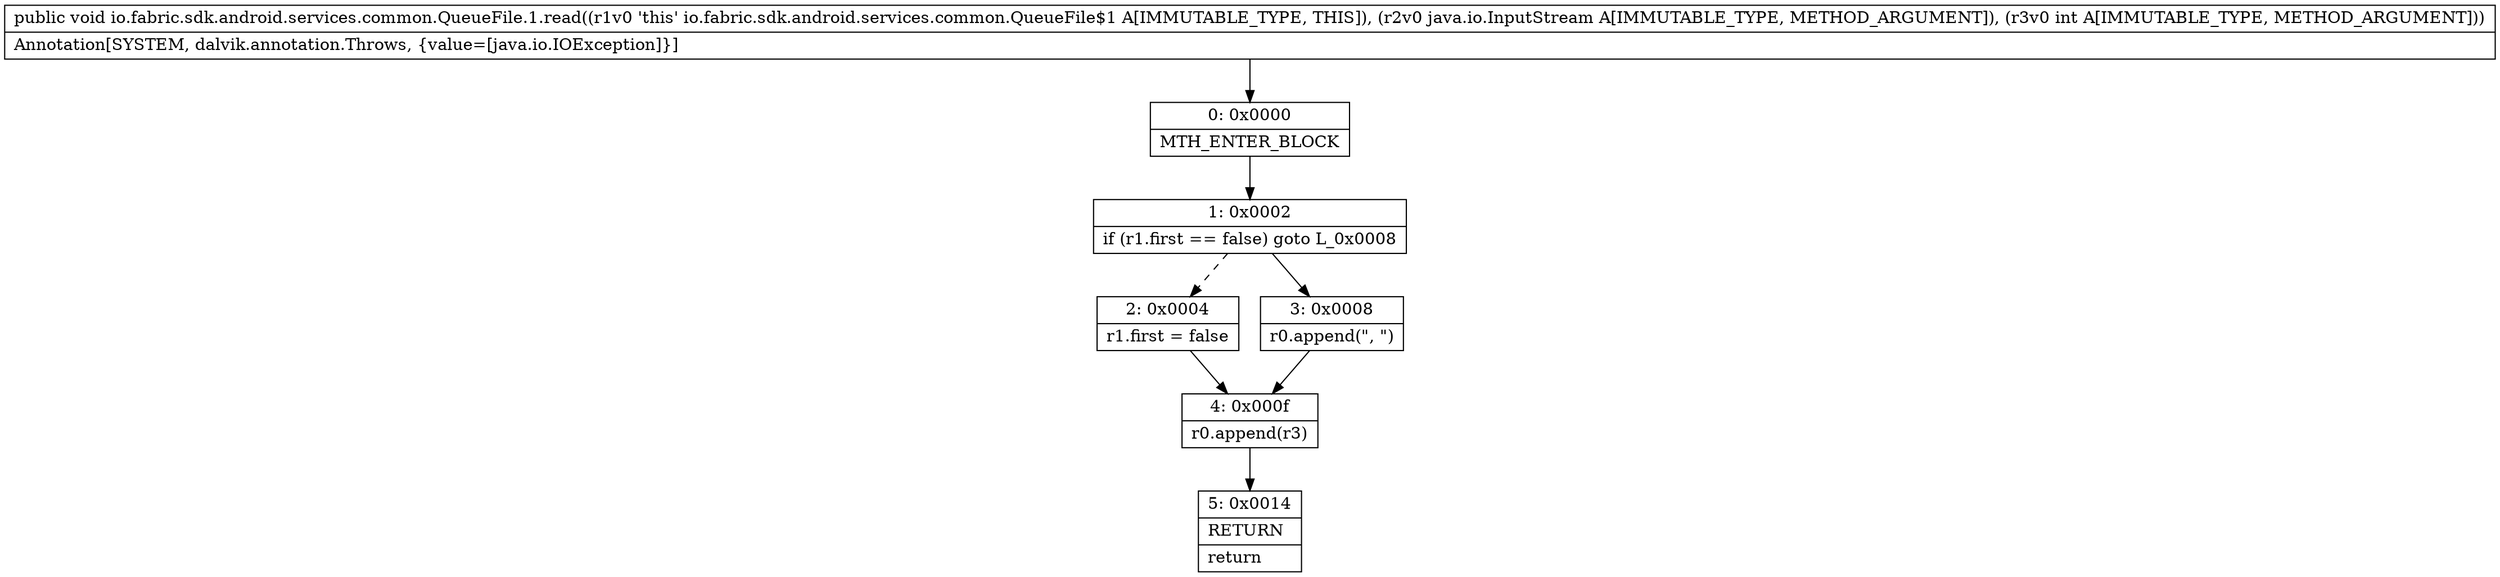 digraph "CFG forio.fabric.sdk.android.services.common.QueueFile.1.read(Ljava\/io\/InputStream;I)V" {
Node_0 [shape=record,label="{0\:\ 0x0000|MTH_ENTER_BLOCK\l}"];
Node_1 [shape=record,label="{1\:\ 0x0002|if (r1.first == false) goto L_0x0008\l}"];
Node_2 [shape=record,label="{2\:\ 0x0004|r1.first = false\l}"];
Node_3 [shape=record,label="{3\:\ 0x0008|r0.append(\", \")\l}"];
Node_4 [shape=record,label="{4\:\ 0x000f|r0.append(r3)\l}"];
Node_5 [shape=record,label="{5\:\ 0x0014|RETURN\l|return\l}"];
MethodNode[shape=record,label="{public void io.fabric.sdk.android.services.common.QueueFile.1.read((r1v0 'this' io.fabric.sdk.android.services.common.QueueFile$1 A[IMMUTABLE_TYPE, THIS]), (r2v0 java.io.InputStream A[IMMUTABLE_TYPE, METHOD_ARGUMENT]), (r3v0 int A[IMMUTABLE_TYPE, METHOD_ARGUMENT]))  | Annotation[SYSTEM, dalvik.annotation.Throws, \{value=[java.io.IOException]\}]\l}"];
MethodNode -> Node_0;
Node_0 -> Node_1;
Node_1 -> Node_2[style=dashed];
Node_1 -> Node_3;
Node_2 -> Node_4;
Node_3 -> Node_4;
Node_4 -> Node_5;
}

